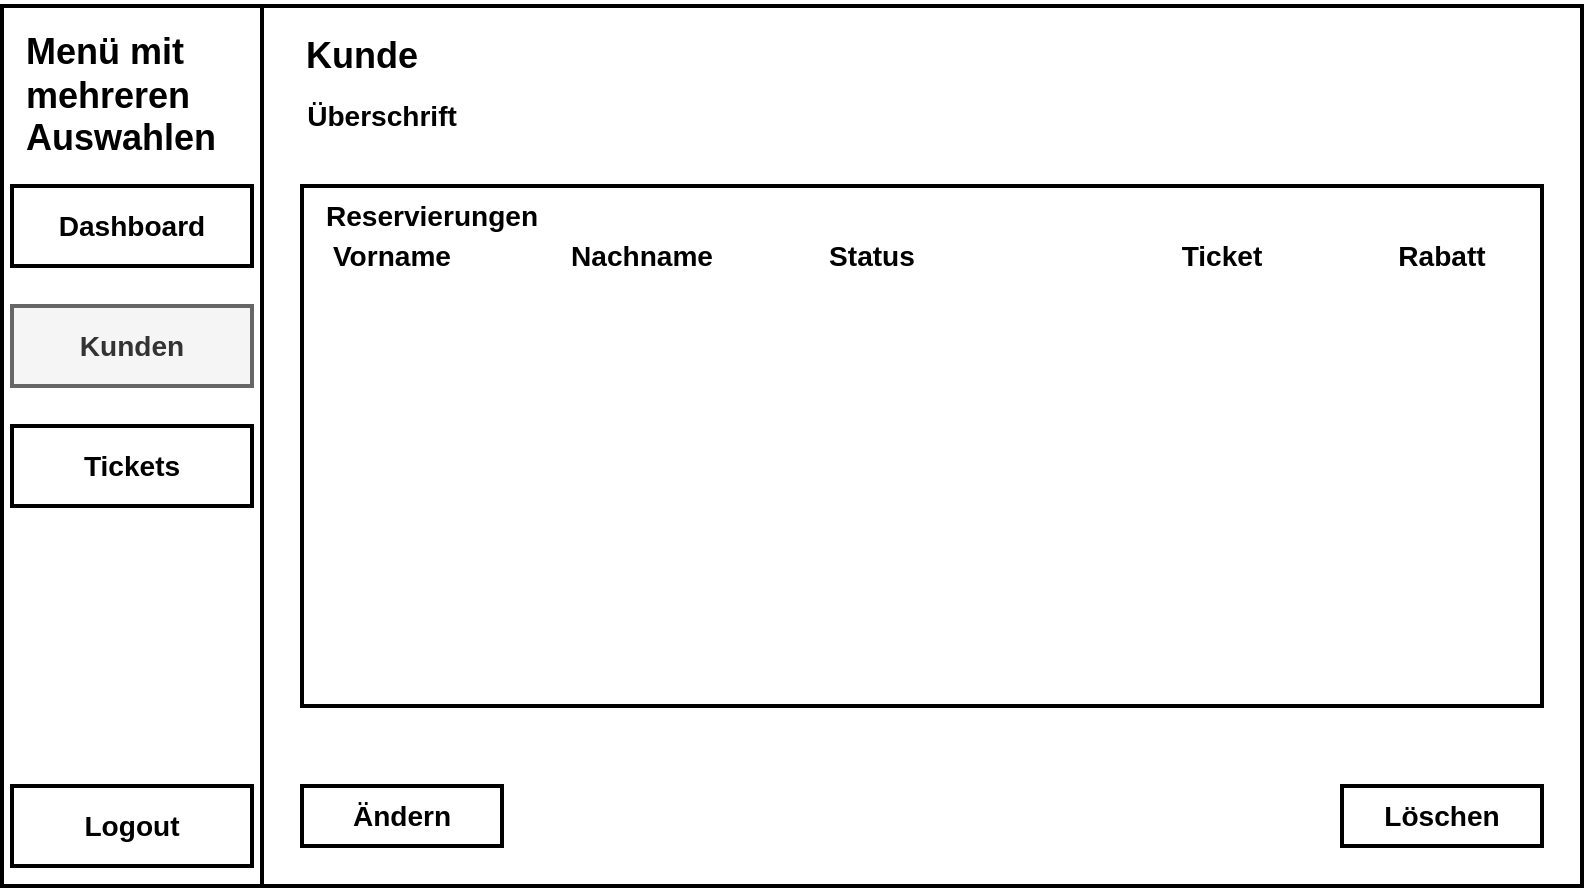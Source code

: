 <mxfile version="22.0.3" type="device">
  <diagram name="Seite-1" id="1wJZYg-sN28dwmO0yLAL">
    <mxGraphModel dx="1098" dy="820" grid="1" gridSize="10" guides="1" tooltips="1" connect="1" arrows="1" fold="1" page="1" pageScale="1" pageWidth="827" pageHeight="1169" math="0" shadow="0">
      <root>
        <mxCell id="0" />
        <mxCell id="1" parent="0" />
        <mxCell id="fy48gWIyvFch9U87aRME-1" value="&lt;h3&gt;&lt;br&gt;&lt;/h3&gt;" style="rounded=0;whiteSpace=wrap;html=1;strokeWidth=2;" parent="1" vertex="1">
          <mxGeometry x="20" y="130" width="790" height="440" as="geometry" />
        </mxCell>
        <mxCell id="fy48gWIyvFch9U87aRME-2" value="" style="rounded=0;whiteSpace=wrap;html=1;strokeWidth=2;" parent="1" vertex="1">
          <mxGeometry x="20" y="130" width="130" height="440" as="geometry" />
        </mxCell>
        <mxCell id="fy48gWIyvFch9U87aRME-4" value="&lt;h2&gt;Menü mit mehreren Auswahlen&lt;/h2&gt;" style="text;html=1;strokeColor=none;fillColor=none;align=left;verticalAlign=middle;whiteSpace=wrap;rounded=0;" parent="1" vertex="1">
          <mxGeometry x="30" y="150" width="110" height="50" as="geometry" />
        </mxCell>
        <mxCell id="fy48gWIyvFch9U87aRME-5" value="&lt;h3&gt;Dashboard&lt;/h3&gt;" style="rounded=0;whiteSpace=wrap;html=1;strokeWidth=2;" parent="1" vertex="1">
          <mxGeometry x="25" y="220" width="120" height="40" as="geometry" />
        </mxCell>
        <mxCell id="fy48gWIyvFch9U87aRME-6" value="&lt;h3&gt;Kunden&lt;/h3&gt;" style="rounded=0;whiteSpace=wrap;html=1;strokeWidth=2;fillColor=#f5f5f5;fontColor=#333333;strokeColor=#666666;" parent="1" vertex="1">
          <mxGeometry x="25" y="280" width="120" height="40" as="geometry" />
        </mxCell>
        <mxCell id="fy48gWIyvFch9U87aRME-7" value="&lt;h3&gt;Tickets&lt;/h3&gt;" style="rounded=0;whiteSpace=wrap;html=1;strokeWidth=2;" parent="1" vertex="1">
          <mxGeometry x="25" y="340" width="120" height="40" as="geometry" />
        </mxCell>
        <mxCell id="fy48gWIyvFch9U87aRME-10" value="&lt;h3&gt;Überschrift&lt;/h3&gt;" style="text;html=1;strokeColor=none;fillColor=none;align=center;verticalAlign=middle;whiteSpace=wrap;rounded=0;" parent="1" vertex="1">
          <mxGeometry x="180" y="170" width="60" height="30" as="geometry" />
        </mxCell>
        <mxCell id="fy48gWIyvFch9U87aRME-15" value="&lt;h2&gt;Kunde&lt;/h2&gt;" style="text;html=1;strokeColor=none;fillColor=none;align=center;verticalAlign=middle;whiteSpace=wrap;rounded=0;" parent="1" vertex="1">
          <mxGeometry x="170" y="140" width="60" height="30" as="geometry" />
        </mxCell>
        <mxCell id="sLEsBc383k4uCxGaAYeG-7" value="&lt;h3&gt;Ändern&lt;/h3&gt;" style="rounded=0;whiteSpace=wrap;html=1;strokeWidth=2;" parent="1" vertex="1">
          <mxGeometry x="170" y="520" width="100" height="30" as="geometry" />
        </mxCell>
        <mxCell id="sLEsBc383k4uCxGaAYeG-8" value="&lt;h3&gt;Löschen&lt;/h3&gt;" style="rounded=0;whiteSpace=wrap;html=1;strokeWidth=2;" parent="1" vertex="1">
          <mxGeometry x="690" y="520" width="100" height="30" as="geometry" />
        </mxCell>
        <mxCell id="sLEsBc383k4uCxGaAYeG-9" value="" style="rounded=0;whiteSpace=wrap;html=1;strokeWidth=2;" parent="1" vertex="1">
          <mxGeometry x="170" y="220" width="620" height="260" as="geometry" />
        </mxCell>
        <mxCell id="sLEsBc383k4uCxGaAYeG-10" value="&lt;h3&gt;Reservierungen&lt;/h3&gt;" style="text;html=1;strokeColor=none;fillColor=none;align=center;verticalAlign=middle;whiteSpace=wrap;rounded=0;" parent="1" vertex="1">
          <mxGeometry x="210" y="220" width="50" height="30" as="geometry" />
        </mxCell>
        <mxCell id="sLEsBc383k4uCxGaAYeG-11" value="&lt;h3&gt;Vorname&lt;/h3&gt;" style="text;html=1;strokeColor=none;fillColor=none;align=center;verticalAlign=middle;whiteSpace=wrap;rounded=0;" parent="1" vertex="1">
          <mxGeometry x="180" y="240" width="70" height="30" as="geometry" />
        </mxCell>
        <mxCell id="sLEsBc383k4uCxGaAYeG-12" value="&lt;h3&gt;Nachname&lt;/h3&gt;" style="text;html=1;strokeColor=none;fillColor=none;align=center;verticalAlign=middle;whiteSpace=wrap;rounded=0;" parent="1" vertex="1">
          <mxGeometry x="305" y="240" width="70" height="30" as="geometry" />
        </mxCell>
        <mxCell id="sLEsBc383k4uCxGaAYeG-13" value="&lt;h3&gt;Ticket&lt;/h3&gt;" style="text;html=1;strokeColor=none;fillColor=none;align=center;verticalAlign=middle;whiteSpace=wrap;rounded=0;" parent="1" vertex="1">
          <mxGeometry x="595" y="240" width="70" height="30" as="geometry" />
        </mxCell>
        <mxCell id="sLEsBc383k4uCxGaAYeG-14" value="&lt;h3&gt;Rabatt&lt;/h3&gt;" style="text;html=1;strokeColor=none;fillColor=none;align=center;verticalAlign=middle;whiteSpace=wrap;rounded=0;" parent="1" vertex="1">
          <mxGeometry x="705" y="240" width="70" height="30" as="geometry" />
        </mxCell>
        <mxCell id="ez3DTKIv4vVNDsXUK834-1" value="&lt;h3&gt;Logout&lt;/h3&gt;" style="rounded=0;whiteSpace=wrap;html=1;strokeWidth=2;" parent="1" vertex="1">
          <mxGeometry x="25" y="520" width="120" height="40" as="geometry" />
        </mxCell>
        <mxCell id="ez3DTKIv4vVNDsXUK834-3" value="&lt;h3&gt;Status&lt;/h3&gt;" style="text;html=1;strokeColor=none;fillColor=none;align=center;verticalAlign=middle;whiteSpace=wrap;rounded=0;" parent="1" vertex="1">
          <mxGeometry x="425" y="240" width="60" height="30" as="geometry" />
        </mxCell>
      </root>
    </mxGraphModel>
  </diagram>
</mxfile>
